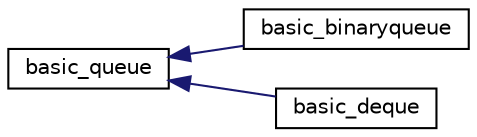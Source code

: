 digraph "Graphical Class Hierarchy"
{
 // LATEX_PDF_SIZE
  edge [fontname="Helvetica",fontsize="10",labelfontname="Helvetica",labelfontsize="10"];
  node [fontname="Helvetica",fontsize="10",shape=record];
  rankdir="LR";
  Node0 [label="basic_queue",height=0.2,width=0.4,color="black", fillcolor="white", style="filled",URL="$classbasic__queue.html",tooltip=" "];
  Node0 -> Node1 [dir="back",color="midnightblue",fontsize="10",style="solid",fontname="Helvetica"];
  Node1 [label="basic_binaryqueue",height=0.2,width=0.4,color="black", fillcolor="white", style="filled",URL="$classbasic__binaryqueue.html",tooltip=" "];
  Node0 -> Node2 [dir="back",color="midnightblue",fontsize="10",style="solid",fontname="Helvetica"];
  Node2 [label="basic_deque",height=0.2,width=0.4,color="black", fillcolor="white", style="filled",URL="$classbasic__deque.html",tooltip=" "];
}
